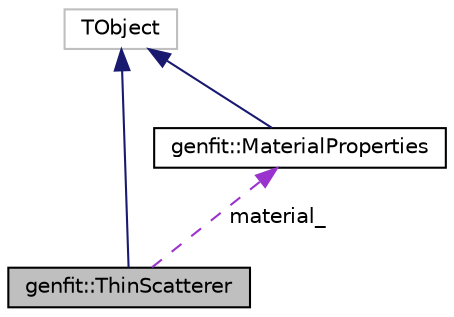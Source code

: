 digraph "genfit::ThinScatterer"
{
 // LATEX_PDF_SIZE
  edge [fontname="Helvetica",fontsize="10",labelfontname="Helvetica",labelfontsize="10"];
  node [fontname="Helvetica",fontsize="10",shape=record];
  Node1 [label="genfit::ThinScatterer",height=0.2,width=0.4,color="black", fillcolor="grey75", style="filled", fontcolor="black",tooltip="Thin or thick scatterer."];
  Node2 -> Node1 [dir="back",color="midnightblue",fontsize="10",style="solid",fontname="Helvetica"];
  Node2 [label="TObject",height=0.2,width=0.4,color="grey75", fillcolor="white", style="filled",tooltip=" "];
  Node3 -> Node1 [dir="back",color="darkorchid3",fontsize="10",style="dashed",label=" material_" ,fontname="Helvetica"];
  Node3 [label="genfit::MaterialProperties",height=0.2,width=0.4,color="black", fillcolor="white", style="filled",URL="$classgenfit_1_1MaterialProperties.html",tooltip="Material properties needed e.g. for material effects calculation."];
  Node2 -> Node3 [dir="back",color="midnightblue",fontsize="10",style="solid",fontname="Helvetica"];
}
